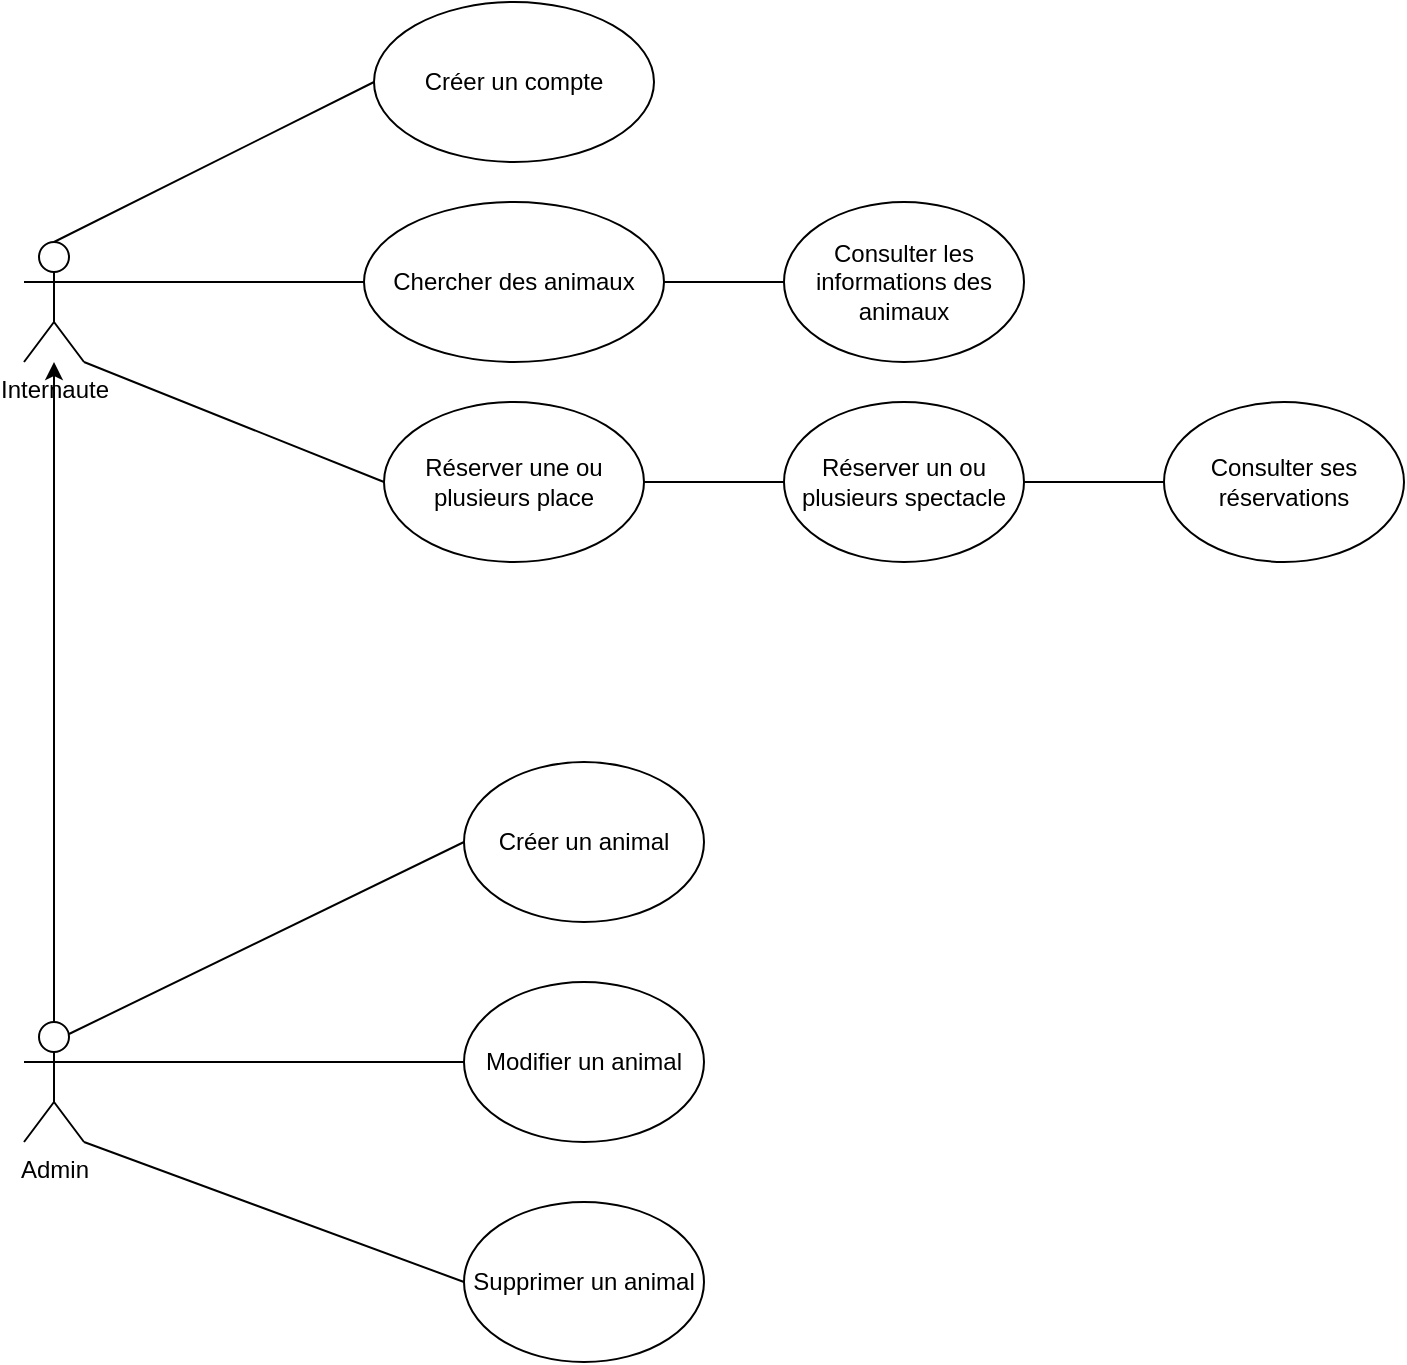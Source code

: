 <mxfile version="24.0.7" type="device">
  <diagram name="Page-1" id="buSswvV3_XLnzjQ-Q5GE">
    <mxGraphModel dx="1194" dy="592" grid="1" gridSize="10" guides="1" tooltips="1" connect="1" arrows="1" fold="1" page="1" pageScale="1" pageWidth="827" pageHeight="1169" math="0" shadow="0">
      <root>
        <mxCell id="0" />
        <mxCell id="1" parent="0" />
        <object label="Admin" Admin="" id="5MGxNecjePFGgQzcU7vy-1">
          <mxCell style="shape=umlActor;verticalLabelPosition=bottom;verticalAlign=top;html=1;outlineConnect=0;fontFamily=Helvetica;" vertex="1" parent="1">
            <mxGeometry x="60" y="590" width="30" height="60" as="geometry" />
          </mxCell>
        </object>
        <mxCell id="5MGxNecjePFGgQzcU7vy-5" value="Internaute" style="shape=umlActor;verticalLabelPosition=bottom;verticalAlign=top;html=1;outlineConnect=0;" vertex="1" parent="1">
          <mxGeometry x="60" y="200" width="30" height="60" as="geometry" />
        </mxCell>
        <mxCell id="5MGxNecjePFGgQzcU7vy-8" value="" style="endArrow=classic;html=1;rounded=0;exitX=0.5;exitY=0;exitDx=0;exitDy=0;exitPerimeter=0;" edge="1" parent="1" source="5MGxNecjePFGgQzcU7vy-1" target="5MGxNecjePFGgQzcU7vy-5">
          <mxGeometry width="50" height="50" relative="1" as="geometry">
            <mxPoint x="500" y="460" as="sourcePoint" />
            <mxPoint x="550" y="410" as="targetPoint" />
          </mxGeometry>
        </mxCell>
        <mxCell id="5MGxNecjePFGgQzcU7vy-10" value="Créer un compte" style="ellipse;whiteSpace=wrap;html=1;" vertex="1" parent="1">
          <mxGeometry x="235" y="80" width="140" height="80" as="geometry" />
        </mxCell>
        <mxCell id="5MGxNecjePFGgQzcU7vy-12" value="Chercher des animaux" style="ellipse;whiteSpace=wrap;html=1;" vertex="1" parent="1">
          <mxGeometry x="230" y="180" width="150" height="80" as="geometry" />
        </mxCell>
        <mxCell id="5MGxNecjePFGgQzcU7vy-16" value="Réserver une ou plusieurs place" style="ellipse;whiteSpace=wrap;html=1;" vertex="1" parent="1">
          <mxGeometry x="240" y="280" width="130" height="80" as="geometry" />
        </mxCell>
        <mxCell id="5MGxNecjePFGgQzcU7vy-18" value="Réserver un ou plusieurs spectacle" style="ellipse;whiteSpace=wrap;html=1;" vertex="1" parent="1">
          <mxGeometry x="440" y="280" width="120" height="80" as="geometry" />
        </mxCell>
        <mxCell id="5MGxNecjePFGgQzcU7vy-19" value="" style="endArrow=none;html=1;rounded=0;exitX=0;exitY=0.5;exitDx=0;exitDy=0;entryX=1;entryY=0.333;entryDx=0;entryDy=0;entryPerimeter=0;" edge="1" parent="1" source="5MGxNecjePFGgQzcU7vy-12" target="5MGxNecjePFGgQzcU7vy-5">
          <mxGeometry width="50" height="50" relative="1" as="geometry">
            <mxPoint x="500" y="360" as="sourcePoint" />
            <mxPoint x="550" y="310" as="targetPoint" />
          </mxGeometry>
        </mxCell>
        <mxCell id="5MGxNecjePFGgQzcU7vy-20" value="" style="endArrow=none;html=1;rounded=0;exitX=0.5;exitY=0;exitDx=0;exitDy=0;exitPerimeter=0;entryX=0;entryY=0.5;entryDx=0;entryDy=0;" edge="1" parent="1" source="5MGxNecjePFGgQzcU7vy-5" target="5MGxNecjePFGgQzcU7vy-10">
          <mxGeometry width="50" height="50" relative="1" as="geometry">
            <mxPoint x="500" y="360" as="sourcePoint" />
            <mxPoint x="550" y="310" as="targetPoint" />
          </mxGeometry>
        </mxCell>
        <mxCell id="5MGxNecjePFGgQzcU7vy-22" value="" style="endArrow=none;html=1;rounded=0;entryX=0;entryY=0.5;entryDx=0;entryDy=0;exitX=1;exitY=1;exitDx=0;exitDy=0;exitPerimeter=0;" edge="1" parent="1" source="5MGxNecjePFGgQzcU7vy-5" target="5MGxNecjePFGgQzcU7vy-16">
          <mxGeometry width="50" height="50" relative="1" as="geometry">
            <mxPoint x="610" y="200" as="sourcePoint" />
            <mxPoint x="550" y="10" as="targetPoint" />
          </mxGeometry>
        </mxCell>
        <mxCell id="5MGxNecjePFGgQzcU7vy-23" value="" style="endArrow=none;html=1;rounded=0;entryX=1;entryY=0.5;entryDx=0;entryDy=0;exitX=0;exitY=0.5;exitDx=0;exitDy=0;" edge="1" parent="1" source="5MGxNecjePFGgQzcU7vy-18" target="5MGxNecjePFGgQzcU7vy-16">
          <mxGeometry width="50" height="50" relative="1" as="geometry">
            <mxPoint x="500" y="60" as="sourcePoint" />
            <mxPoint x="550" y="10" as="targetPoint" />
          </mxGeometry>
        </mxCell>
        <mxCell id="5MGxNecjePFGgQzcU7vy-25" value="Supprimer un animal" style="ellipse;whiteSpace=wrap;html=1;" vertex="1" parent="1">
          <mxGeometry x="280" y="680" width="120" height="80" as="geometry" />
        </mxCell>
        <mxCell id="5MGxNecjePFGgQzcU7vy-26" value="Modifier un animal" style="ellipse;whiteSpace=wrap;html=1;" vertex="1" parent="1">
          <mxGeometry x="280" y="570" width="120" height="80" as="geometry" />
        </mxCell>
        <mxCell id="5MGxNecjePFGgQzcU7vy-27" value="Créer un animal" style="ellipse;whiteSpace=wrap;html=1;" vertex="1" parent="1">
          <mxGeometry x="280" y="460" width="120" height="80" as="geometry" />
        </mxCell>
        <mxCell id="5MGxNecjePFGgQzcU7vy-28" value="" style="endArrow=none;html=1;rounded=0;exitX=0.75;exitY=0.1;exitDx=0;exitDy=0;exitPerimeter=0;entryX=0;entryY=0.5;entryDx=0;entryDy=0;" edge="1" parent="1" source="5MGxNecjePFGgQzcU7vy-1" target="5MGxNecjePFGgQzcU7vy-27">
          <mxGeometry width="50" height="50" relative="1" as="geometry">
            <mxPoint x="470" y="560" as="sourcePoint" />
            <mxPoint x="520" y="510" as="targetPoint" />
          </mxGeometry>
        </mxCell>
        <mxCell id="5MGxNecjePFGgQzcU7vy-29" value="" style="endArrow=none;html=1;rounded=0;exitX=1;exitY=0.333;exitDx=0;exitDy=0;exitPerimeter=0;entryX=0;entryY=0.5;entryDx=0;entryDy=0;" edge="1" parent="1" source="5MGxNecjePFGgQzcU7vy-1" target="5MGxNecjePFGgQzcU7vy-26">
          <mxGeometry width="50" height="50" relative="1" as="geometry">
            <mxPoint x="470" y="560" as="sourcePoint" />
            <mxPoint x="520" y="510" as="targetPoint" />
          </mxGeometry>
        </mxCell>
        <mxCell id="5MGxNecjePFGgQzcU7vy-30" value="" style="endArrow=none;html=1;rounded=0;exitX=1;exitY=1;exitDx=0;exitDy=0;exitPerimeter=0;entryX=0;entryY=0.5;entryDx=0;entryDy=0;" edge="1" parent="1" source="5MGxNecjePFGgQzcU7vy-1" target="5MGxNecjePFGgQzcU7vy-25">
          <mxGeometry width="50" height="50" relative="1" as="geometry">
            <mxPoint x="470" y="560" as="sourcePoint" />
            <mxPoint x="520" y="510" as="targetPoint" />
          </mxGeometry>
        </mxCell>
        <mxCell id="5MGxNecjePFGgQzcU7vy-31" value="Consulter les informations des animaux" style="ellipse;whiteSpace=wrap;html=1;" vertex="1" parent="1">
          <mxGeometry x="440" y="180" width="120" height="80" as="geometry" />
        </mxCell>
        <mxCell id="5MGxNecjePFGgQzcU7vy-32" value="Consulter ses réservations" style="ellipse;whiteSpace=wrap;html=1;" vertex="1" parent="1">
          <mxGeometry x="630" y="280" width="120" height="80" as="geometry" />
        </mxCell>
        <mxCell id="5MGxNecjePFGgQzcU7vy-33" value="" style="endArrow=none;html=1;rounded=0;exitX=1;exitY=0.5;exitDx=0;exitDy=0;entryX=0;entryY=0.5;entryDx=0;entryDy=0;" edge="1" parent="1" source="5MGxNecjePFGgQzcU7vy-12" target="5MGxNecjePFGgQzcU7vy-31">
          <mxGeometry width="50" height="50" relative="1" as="geometry">
            <mxPoint x="470" y="240" as="sourcePoint" />
            <mxPoint x="520" y="190" as="targetPoint" />
          </mxGeometry>
        </mxCell>
        <mxCell id="5MGxNecjePFGgQzcU7vy-34" value="" style="endArrow=none;html=1;rounded=0;exitX=1;exitY=0.5;exitDx=0;exitDy=0;entryX=0;entryY=0.5;entryDx=0;entryDy=0;" edge="1" parent="1" source="5MGxNecjePFGgQzcU7vy-18" target="5MGxNecjePFGgQzcU7vy-32">
          <mxGeometry width="50" height="50" relative="1" as="geometry">
            <mxPoint x="470" y="240" as="sourcePoint" />
            <mxPoint x="520" y="190" as="targetPoint" />
          </mxGeometry>
        </mxCell>
      </root>
    </mxGraphModel>
  </diagram>
</mxfile>

